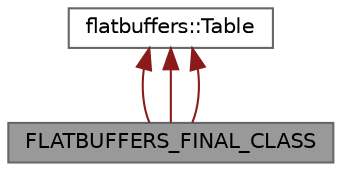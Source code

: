 digraph "FLATBUFFERS_FINAL_CLASS"
{
 // LATEX_PDF_SIZE
  bgcolor="transparent";
  edge [fontname=Helvetica,fontsize=10,labelfontname=Helvetica,labelfontsize=10];
  node [fontname=Helvetica,fontsize=10,shape=box,height=0.2,width=0.4];
  Node1 [id="Node000001",label="FLATBUFFERS_FINAL_CLASS",height=0.2,width=0.4,color="gray40", fillcolor="grey60", style="filled", fontcolor="black",tooltip=" "];
  Node2 -> Node1 [id="edge4_Node000001_Node000002",dir="back",color="firebrick4",style="solid",tooltip=" "];
  Node2 [id="Node000002",label="flatbuffers::Table",height=0.2,width=0.4,color="gray40", fillcolor="white", style="filled",URL="$classflatbuffers_1_1_table.html",tooltip=" "];
  Node2 -> Node1 [id="edge5_Node000001_Node000002",dir="back",color="firebrick4",style="solid",tooltip=" "];
  Node2 -> Node1 [id="edge6_Node000001_Node000002",dir="back",color="firebrick4",style="solid",tooltip=" "];
}
